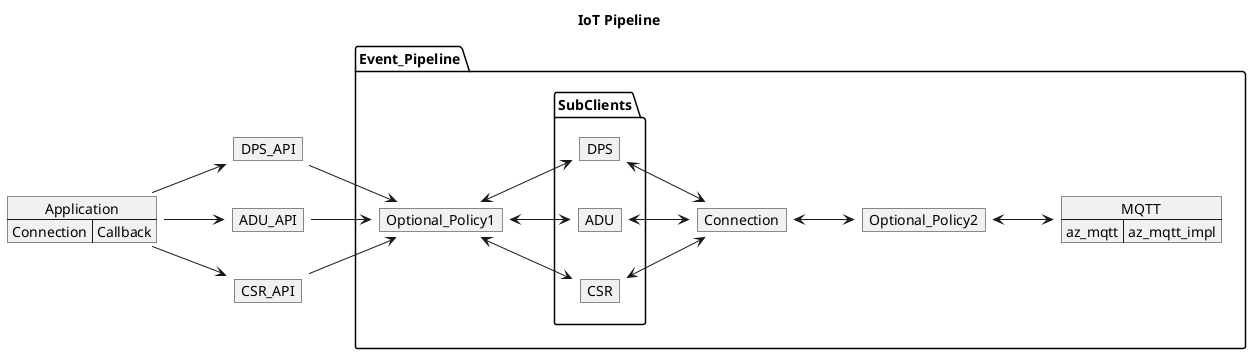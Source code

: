 Edit online	
@startuml IoTPipeline
left to right direction
' Horizontal lines: -->, <--, <-->
' Vertical lines: ->, <-, <->
title IoT Pipeline

map Application {
    Connection => Callback
}

map DPS_API {
}

map ADU_API {
}

map CSR_API {
}

package Event_Pipeline
{
    map Optional_Policy1 {
    }

    package SubClients {
        map DPS {
        }
        map ADU {
        }
        map CSR {
        }
    }

    map Connection {
    }

    map Optional_Policy2 {
    }

    map MQTT {
        az_mqtt => az_mqtt_impl
    }
}

Application --> DPS_API
Application --> ADU_API
Application --> CSR_API

DPS_API --> Optional_Policy1
ADU_API --> Optional_Policy1
CSR_API --> Optional_Policy1

Optional_Policy1 <--> DPS
Optional_Policy1 <--> ADU 
Optional_Policy1 <--> CSR 

DPS <--> Connection
ADU <--> Connection
CSR <--> Connection
Connection <--> Optional_Policy2 
Optional_Policy2 <--> MQTT
@enduml